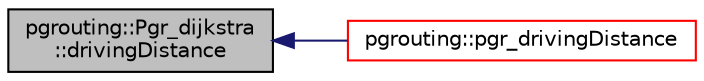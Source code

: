 digraph "pgrouting::Pgr_dijkstra::drivingDistance"
{
  edge [fontname="Helvetica",fontsize="10",labelfontname="Helvetica",labelfontsize="10"];
  node [fontname="Helvetica",fontsize="10",shape=record];
  rankdir="LR";
  Node125 [label="pgrouting::Pgr_dijkstra\l::drivingDistance",height=0.2,width=0.4,color="black", fillcolor="grey75", style="filled", fontcolor="black"];
  Node125 -> Node126 [dir="back",color="midnightblue",fontsize="10",style="solid",fontname="Helvetica"];
  Node126 [label="pgrouting::pgr_drivingDistance",height=0.2,width=0.4,color="red", fillcolor="white", style="filled",URL="$namespacepgrouting.html#ab21f960fc6502636b27b84924d3c5abc"];
}
